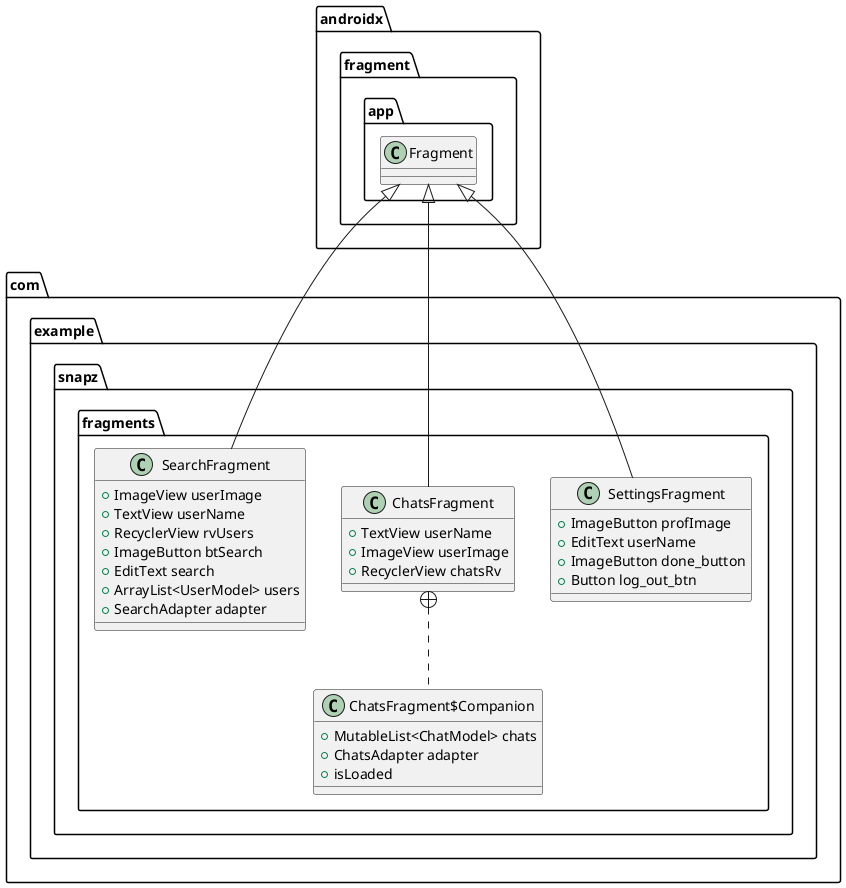 @startuml
class com.example.snapz.fragments.SettingsFragment {
+ ImageButton profImage
+ EditText userName
+ ImageButton done_button
+ Button log_out_btn
}

class com.example.snapz.fragments.ChatsFragment$Companion {
+ MutableList<ChatModel> chats
+ ChatsAdapter adapter
+  isLoaded
}

class com.example.snapz.fragments.ChatsFragment {
+ TextView userName
+ ImageView userImage
+ RecyclerView chatsRv
}

class com.example.snapz.fragments.SearchFragment {
+ ImageView userImage
+ TextView userName
+ RecyclerView rvUsers
+ ImageButton btSearch
+ EditText search
+ ArrayList<UserModel> users
+ SearchAdapter adapter
}



androidx.fragment.app.Fragment <|-- com.example.snapz.fragments.SettingsFragment
com.example.snapz.fragments.ChatsFragment +.. com.example.snapz.fragments.ChatsFragment$Companion
androidx.fragment.app.Fragment <|-- com.example.snapz.fragments.ChatsFragment
androidx.fragment.app.Fragment <|-- com.example.snapz.fragments.SearchFragment
@enduml
